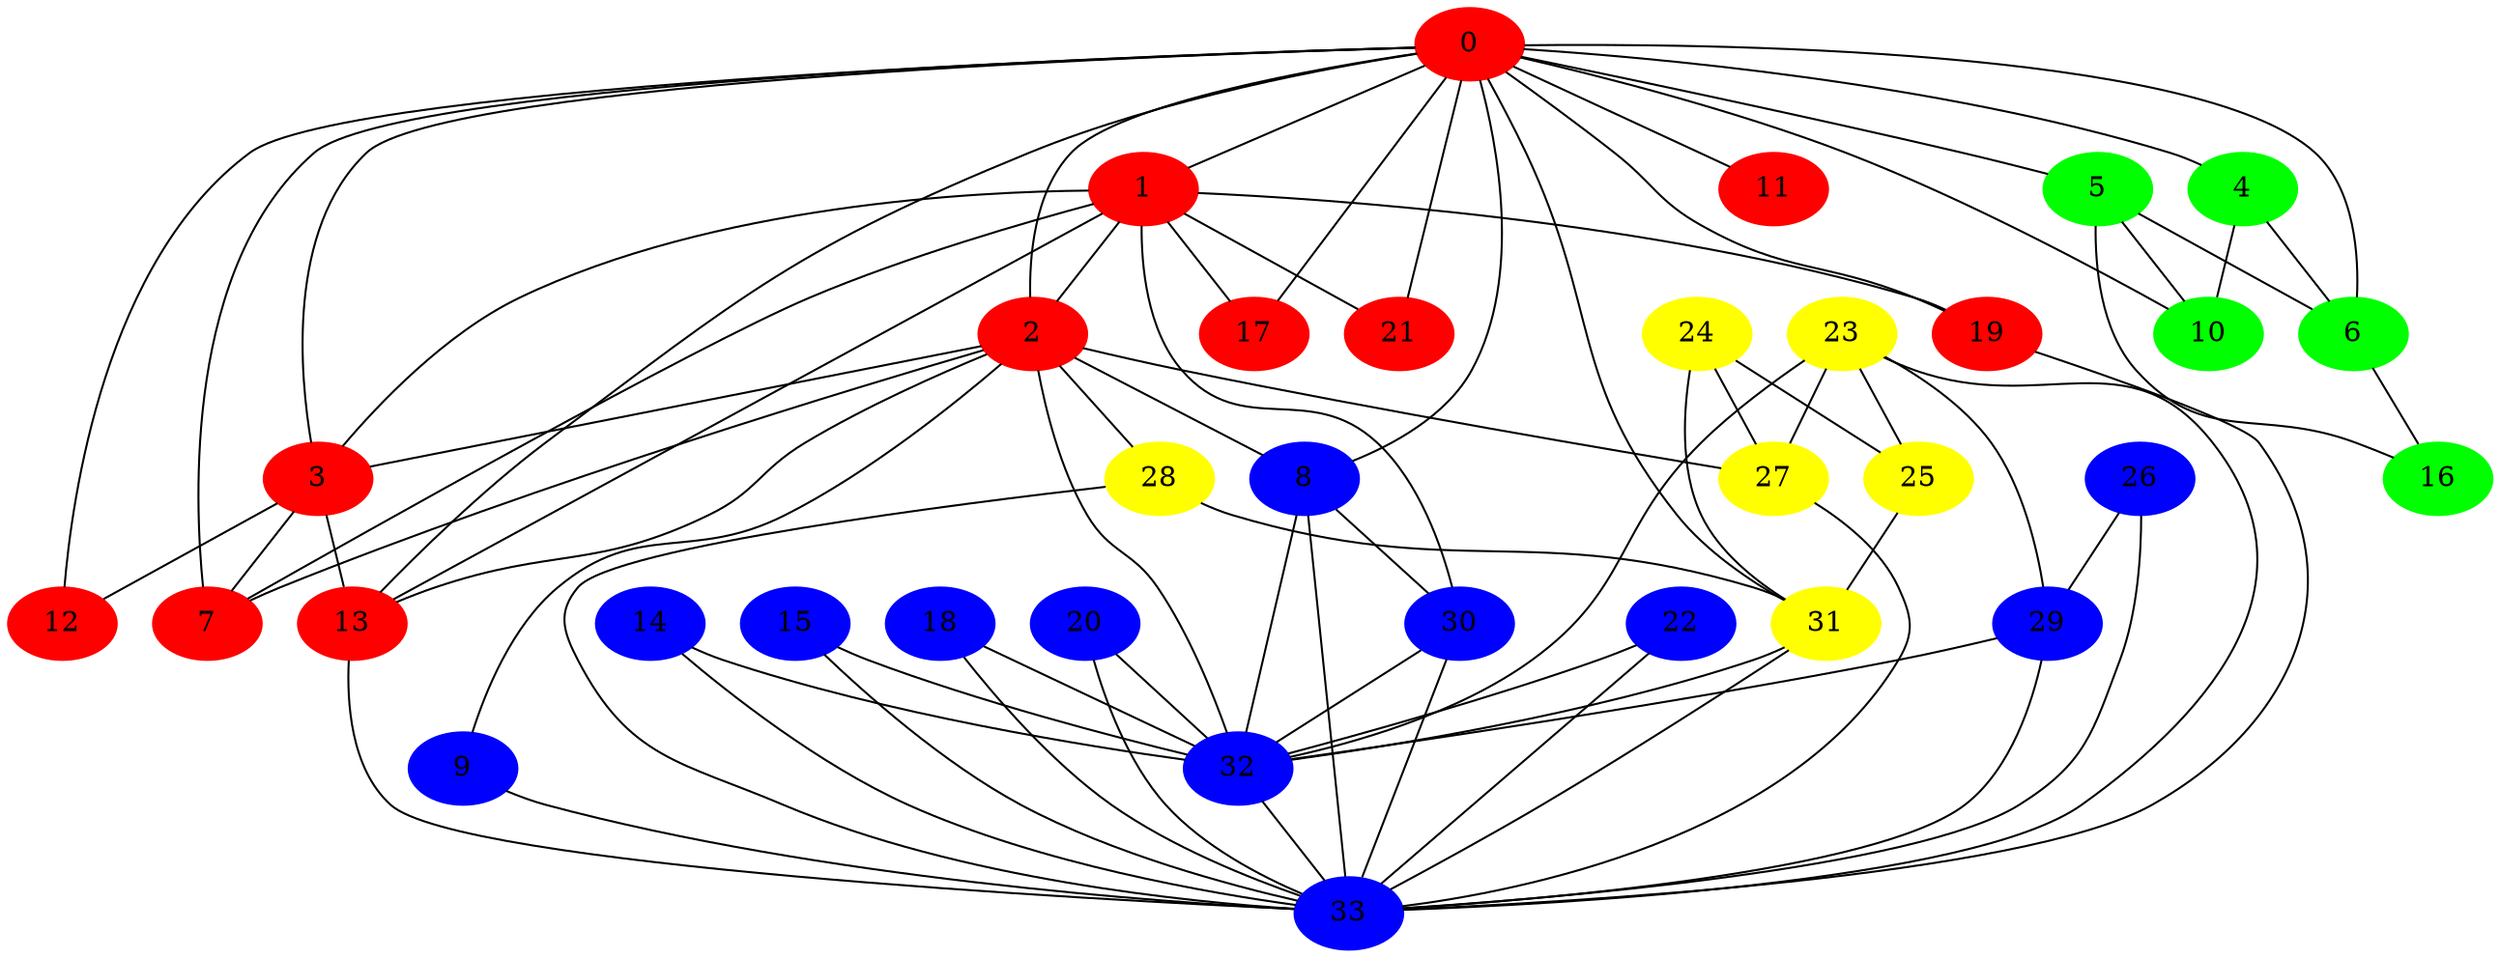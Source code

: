 graph G {
    0 [style=filled, color=red];
    1 [style=filled, color=red];
    2 [style=filled, color=red];
    3 [style=filled, color=red];
    7 [style=filled, color=red];
    11 [style=filled, color=red];
    12 [style=filled, color=red];
    13 [style=filled, color=red];
    17 [style=filled, color=red];
    19 [style=filled, color=red];
    21 [style=filled, color=red];
    4 [style=filled, color=green];
    5 [style=filled, color=green];
    6 [style=filled, color=green];
    10 [style=filled, color=green];
    16 [style=filled, color=green];
    8 [style=filled, color=blue];
    9 [style=filled, color=blue];
    14 [style=filled, color=blue];
    15 [style=filled, color=blue];
    18 [style=filled, color=blue];
    20 [style=filled, color=blue];
    22 [style=filled, color=blue];
    26 [style=filled, color=blue];
    29 [style=filled, color=blue];
    30 [style=filled, color=blue];
    32 [style=filled, color=blue];
    33 [style=filled, color=blue];
    23 [style=filled, color=yellow];
    24 [style=filled, color=yellow];
    25 [style=filled, color=yellow];
    27 [style=filled, color=yellow];
    28 [style=filled, color=yellow];
    31 [style=filled, color=yellow];
    0 -- 1;
    0 -- 2;
    0 -- 3;
    0 -- 4;
    0 -- 5;
    0 -- 6;
    0 -- 7;
    0 -- 8;
    0 -- 10;
    0 -- 11;
    0 -- 12;
    0 -- 13;
    0 -- 17;
    0 -- 19;
    0 -- 21;
    0 -- 31;
    1 -- 2;
    1 -- 3;
    1 -- 7;
    1 -- 13;
    1 -- 17;
    1 -- 19;
    1 -- 21;
    1 -- 30;
    2 -- 3;
    2 -- 7;
    2 -- 8;
    2 -- 9;
    2 -- 13;
    2 -- 27;
    2 -- 28;
    2 -- 32;
    3 -- 7;
    3 -- 12;
    3 -- 13;
    4 -- 6;
    4 -- 10;
    5 -- 6;
    5 -- 10;
    5 -- 16;
    6 -- 16;
    8 -- 30;
    8 -- 32;
    8 -- 33;
    9 -- 33;
    13 -- 33;
    14 -- 32;
    14 -- 33;
    15 -- 32;
    15 -- 33;
    18 -- 32;
    18 -- 33;
    19 -- 33;
    20 -- 32;
    20 -- 33;
    22 -- 32;
    22 -- 33;
    23 -- 25;
    23 -- 27;
    23 -- 29;
    23 -- 32;
    23 -- 33;
    24 -- 25;
    24 -- 27;
    24 -- 31;
    25 -- 31;
    26 -- 29;
    26 -- 33;
    27 -- 33;
    28 -- 31;
    28 -- 33;
    29 -- 32;
    29 -- 33;
    30 -- 32;
    30 -- 33;
    31 -- 32;
    31 -- 33;
    32 -- 33;
}
